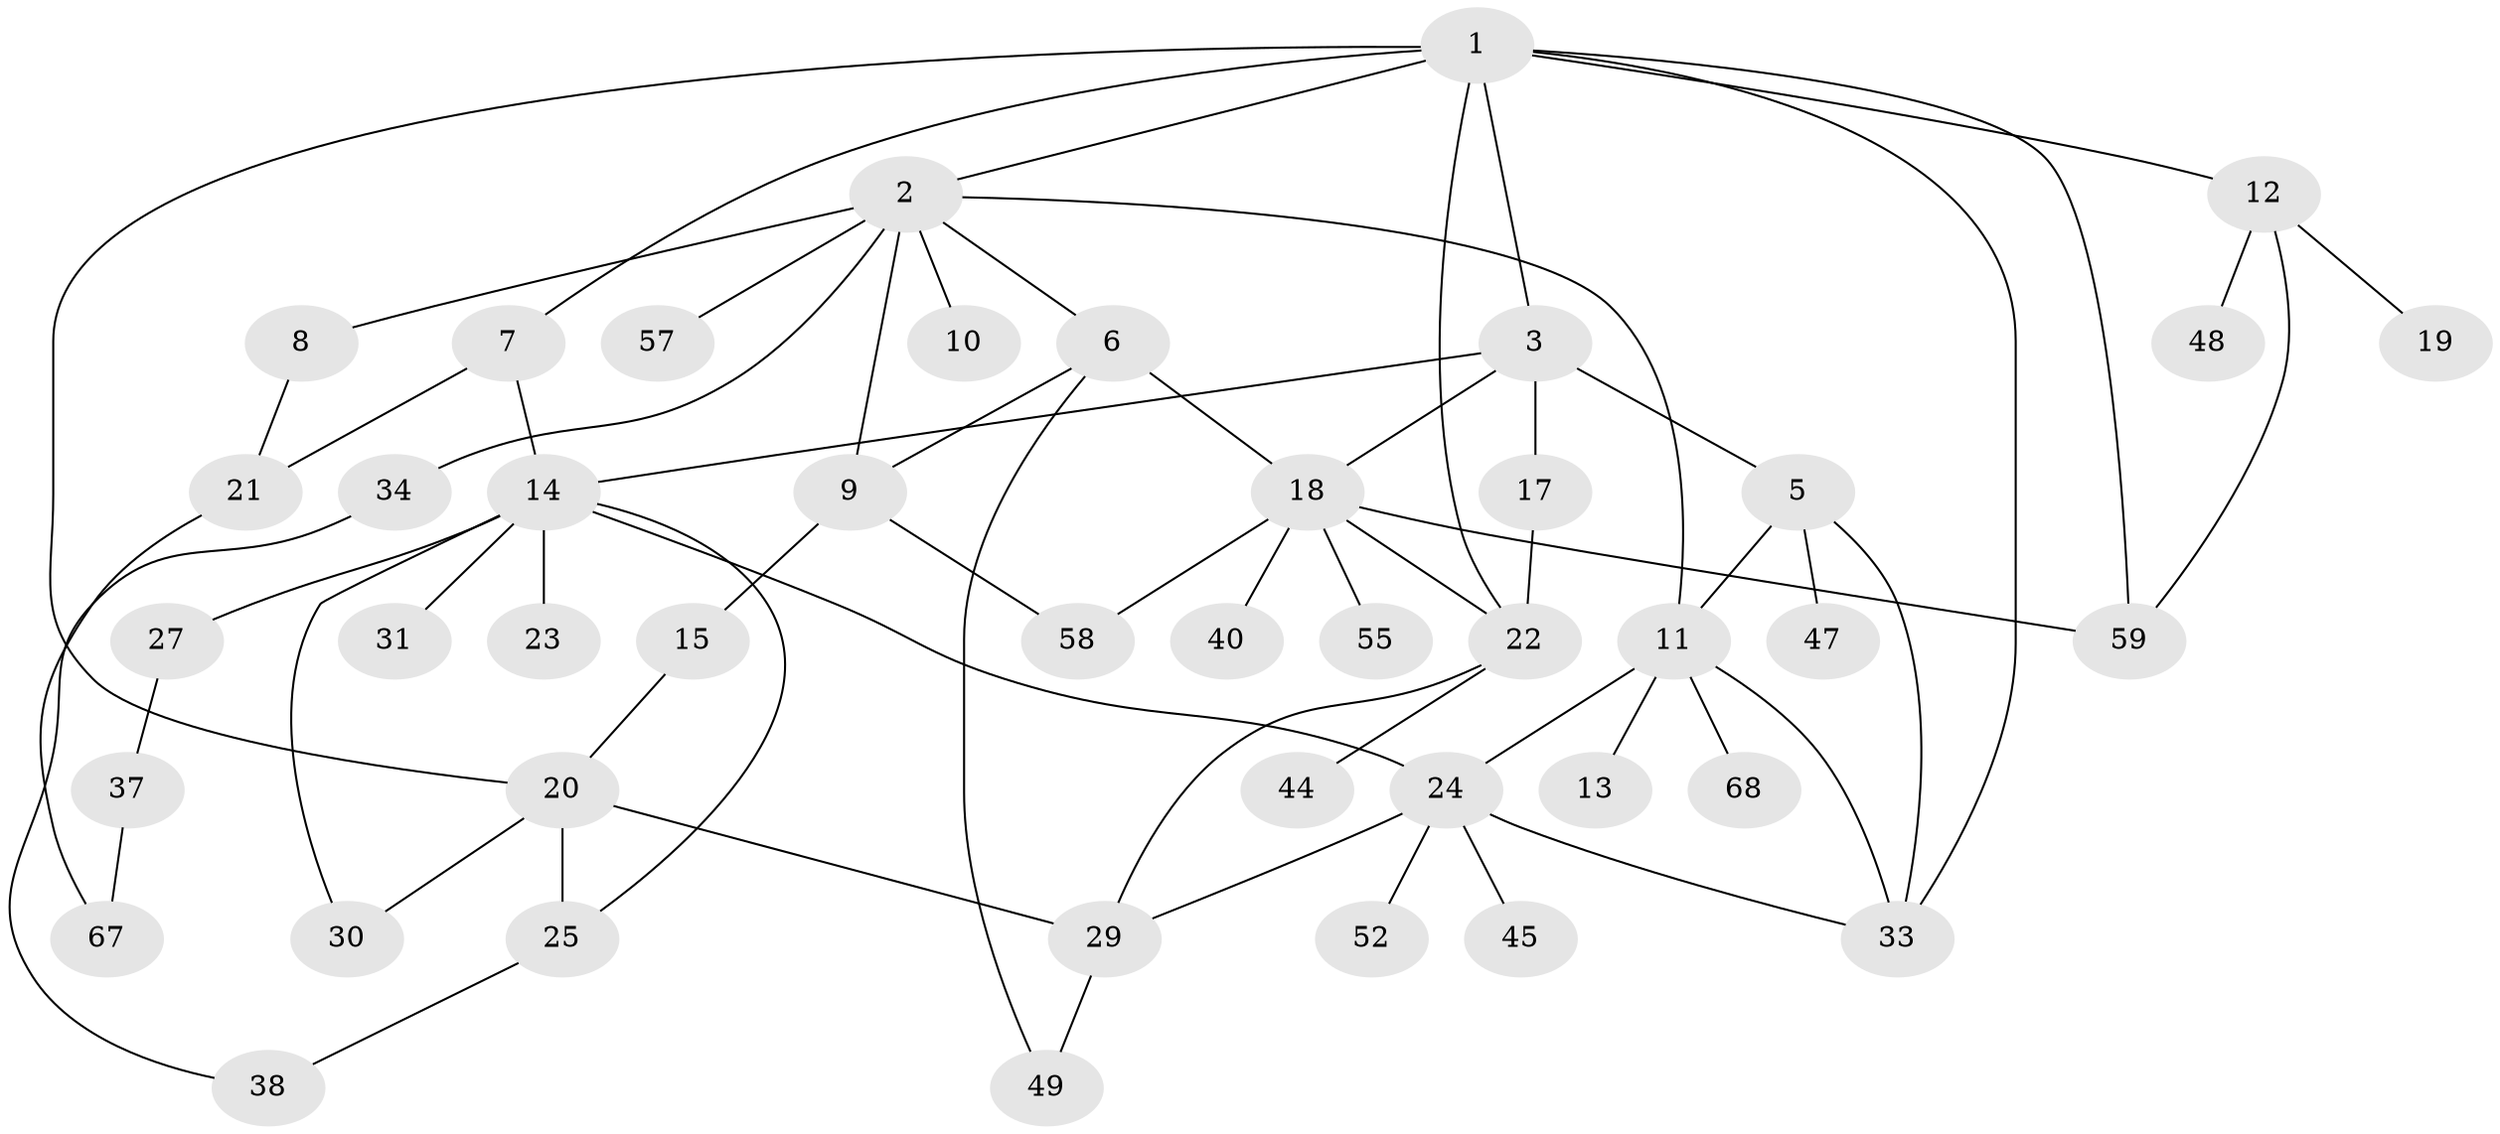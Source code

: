 // original degree distribution, {7: 0.028985507246376812, 8: 0.014492753623188406, 5: 0.028985507246376812, 3: 0.2608695652173913, 2: 0.2608695652173913, 4: 0.13043478260869565, 1: 0.2608695652173913, 6: 0.014492753623188406}
// Generated by graph-tools (version 1.1) at 2025/41/03/06/25 10:41:30]
// undirected, 44 vertices, 65 edges
graph export_dot {
graph [start="1"]
  node [color=gray90,style=filled];
  1 [super="+62"];
  2 [super="+54"];
  3 [super="+4"];
  5 [super="+32"];
  6 [super="+26"];
  7 [super="+56"];
  8;
  9 [super="+66"];
  10;
  11 [super="+41"];
  12 [super="+16"];
  13 [super="+50"];
  14 [super="+64"];
  15;
  17 [super="+36"];
  18 [super="+42"];
  19;
  20 [super="+65"];
  21 [super="+28"];
  22 [super="+46"];
  23;
  24 [super="+51"];
  25 [super="+35"];
  27 [super="+61"];
  29 [super="+63"];
  30 [super="+39"];
  31;
  33 [super="+43"];
  34;
  37 [super="+53"];
  38;
  40;
  44;
  45;
  47;
  48;
  49;
  52;
  55;
  57;
  58 [super="+60"];
  59;
  67 [super="+69"];
  68;
  1 -- 2;
  1 -- 3;
  1 -- 7;
  1 -- 12;
  1 -- 20;
  1 -- 33;
  1 -- 59;
  1 -- 22;
  2 -- 6;
  2 -- 8;
  2 -- 9;
  2 -- 10;
  2 -- 34;
  2 -- 57;
  2 -- 11;
  3 -- 5;
  3 -- 17 [weight=2];
  3 -- 18;
  3 -- 14;
  5 -- 11;
  5 -- 47;
  5 -- 33;
  6 -- 9;
  6 -- 49;
  6 -- 18;
  7 -- 21;
  7 -- 14;
  8 -- 21;
  9 -- 15;
  9 -- 58;
  11 -- 13;
  11 -- 24;
  11 -- 33;
  11 -- 68;
  12 -- 48;
  12 -- 19;
  12 -- 59;
  14 -- 23;
  14 -- 24;
  14 -- 25;
  14 -- 27;
  14 -- 31;
  14 -- 30;
  15 -- 20;
  17 -- 22;
  18 -- 22;
  18 -- 40;
  18 -- 55;
  18 -- 58;
  18 -- 59;
  20 -- 30;
  20 -- 29;
  20 -- 25;
  21 -- 67;
  22 -- 29;
  22 -- 44;
  24 -- 45;
  24 -- 52;
  24 -- 33;
  24 -- 29;
  25 -- 38;
  27 -- 37;
  29 -- 49;
  34 -- 38;
  37 -- 67;
}
